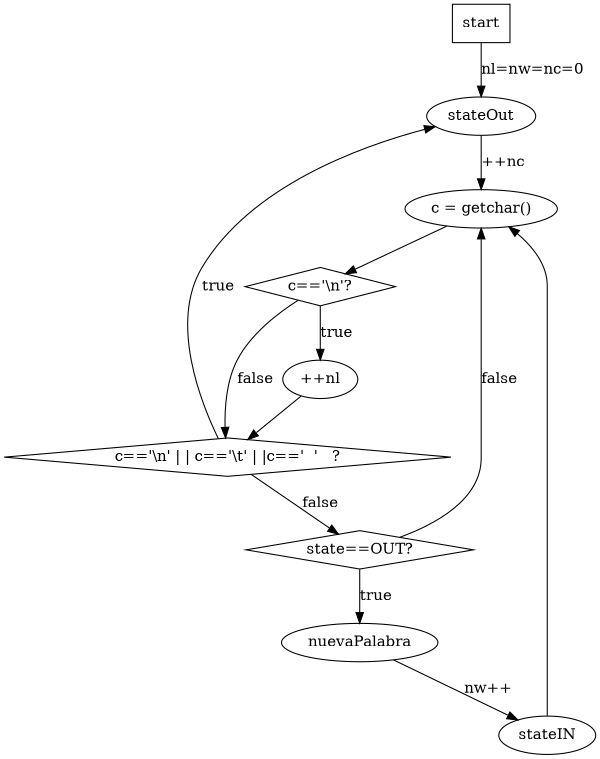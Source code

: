 digraph G{
    size="4,6";
    start [shape=box];
    stateEqOut [label = "stateOut"]
    start->stateEqOut [label = "nl=nw=nc=0"];
    cAssign [label="c = getchar()"]
    stateEqOut->cAssign [label ="++nc"]
    ifNulo [shape=diamond, label ="c=='\\n'?"]
    cAssign->ifNulo
    cNulo [label = "++nl"]
    ifNulo->cNulo [label = "true"]
    ifNulo->ifFinPalabra [label="false"]
    cNulo->ifFinPalabra
    ifFinPalabra [shape=diamond, label="c=='\\n' | | c=='\\t' | |c=='  '   ?"]
    ifFinPalabra->stateEqOut [label="true", weight=0]
    ifFinPalabra->ifStateOut[label="false"]
    ifStateOut [shape=diamond, label = "state==OUT?"]
    ifStateOut->nuevaPalabra[label = "true"]
    ifStateOut->cAssign [label ="false", weight = 1]
    nuevaPalabra->stateIN [label = "nw++", weight=0]
    stateIN->cAssign
}